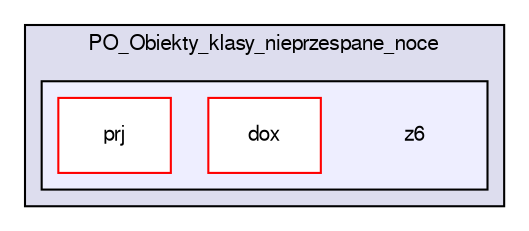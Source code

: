 digraph "/home/wojciech/Documents/PO_Obiekty_klasy_nieprzespane_noce/z6" {
  compound=true
  node [ fontsize="10", fontname="FreeSans"];
  edge [ labelfontsize="10", labelfontname="FreeSans"];
  subgraph clusterdir_28af0a83d6ce894e713ee3b6ef320d0e {
    graph [ bgcolor="#ddddee", pencolor="black", label="PO_Obiekty_klasy_nieprzespane_noce" fontname="FreeSans", fontsize="10", URL="dir_28af0a83d6ce894e713ee3b6ef320d0e.html"]
  subgraph clusterdir_7c43a130a4d563d62d3b9206ea4a6ab5 {
    graph [ bgcolor="#eeeeff", pencolor="black", label="" URL="dir_7c43a130a4d563d62d3b9206ea4a6ab5.html"];
    dir_7c43a130a4d563d62d3b9206ea4a6ab5 [shape=plaintext label="z6"];
    dir_fe67fff99f7a680d2fe462512fbdf816 [shape=box label="dox" color="red" fillcolor="white" style="filled" URL="dir_fe67fff99f7a680d2fe462512fbdf816.html"];
    dir_a33f836eff0431b70f45e502aaab53c1 [shape=box label="prj" color="red" fillcolor="white" style="filled" URL="dir_a33f836eff0431b70f45e502aaab53c1.html"];
  }
  }
}
